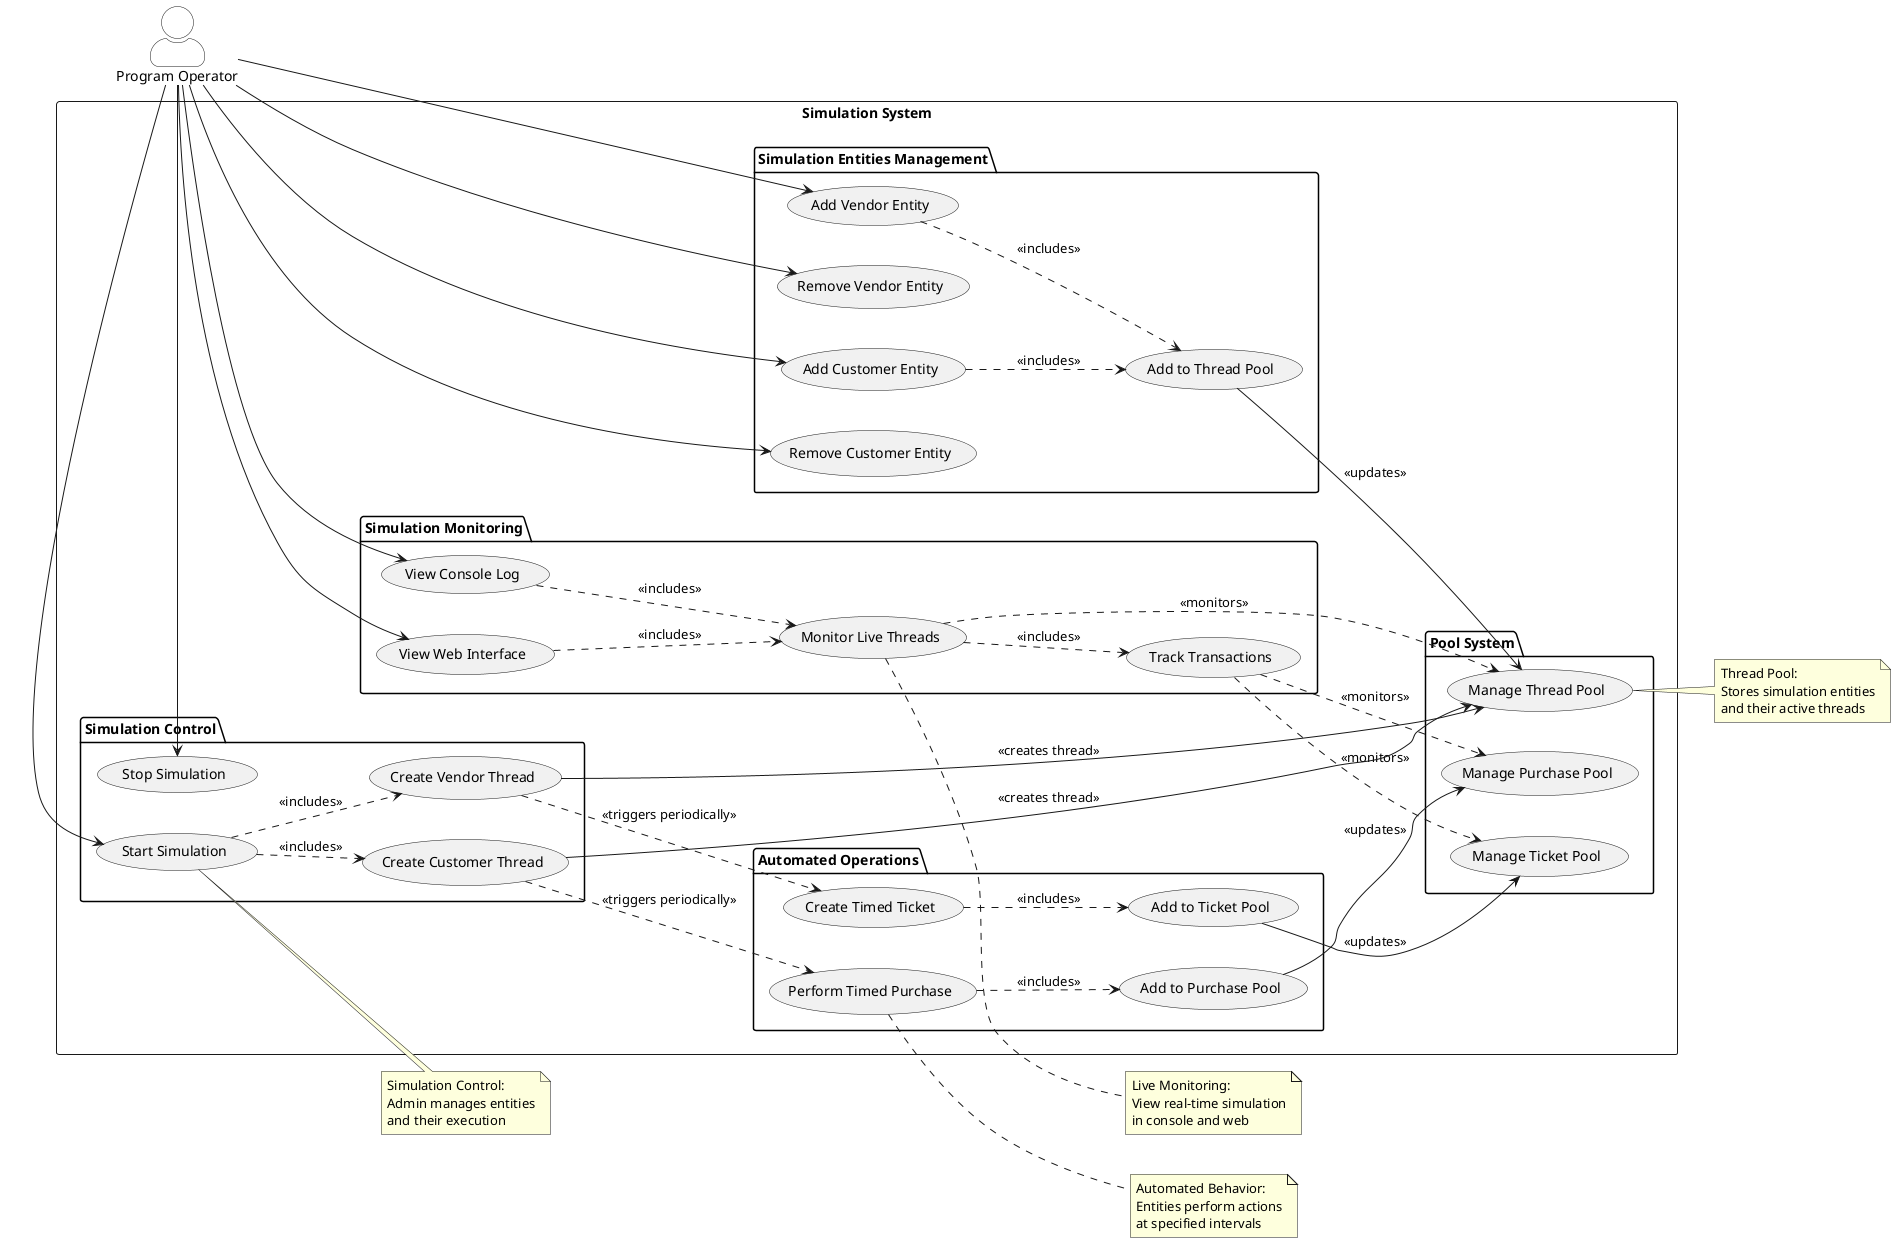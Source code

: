 @startuml
skinparam packagePadding 10
skinparam nodesep 40
skinparam ranksep 40
skinparam actorStyle awesome
left to right direction

actor "Program Operator" as admin #white

rectangle "Simulation System" {
    package "Simulation Entities Management" {
        usecase "Add Customer Entity" as UC1
        usecase "Remove Customer Entity" as UC2
        usecase "Add Vendor Entity" as UC3
        usecase "Remove Vendor Entity" as UC4
        usecase "Add to Thread Pool" as UCT1
    }

    package "Simulation Control" {
        usecase "Start Simulation" as SS
        usecase "Stop Simulation" as STS
        usecase "Create Customer Thread" as CCT
        usecase "Create Vendor Thread" as CVT
    }

    package "Simulation Monitoring" {
        usecase "View Console Log" as VCL
        usecase "View Web Interface" as VWI
        usecase "Monitor Live Threads" as MLT
        usecase "Track Transactions" as TT
    }

    package "Automated Operations" {
        usecase "Perform Timed Purchase" as PTP
        usecase "Add to Purchase Pool" as APP
        usecase "Create Timed Ticket" as CTT
        usecase "Add to Ticket Pool" as ATP
    }

    package "Pool System" {
        usecase "Manage Thread Pool" as TP
        usecase "Manage Purchase Pool" as PP
        usecase "Manage Ticket Pool" as TKP
    }
}

' Admin relationships (placed closer)
admin -right-> UC1
admin -right-> UC2
admin -right-> UC3
admin -right-> UC4
admin -right-> SS
admin -right-> STS
admin -right-> VCL
admin -right-> VWI

' Monitoring relationships
VCL ..> MLT : <<includes>>
VWI ..> MLT : <<includes>>
MLT ..> TT : <<includes>>
TT ..> PP : <<monitors>>
TT ..> TKP : <<monitors>>
MLT ..> TP : <<monitors>>

' Thread Creation relationships
SS ..> CCT : <<includes>>
SS ..> CVT : <<includes>>
CCT ..> PTP : <<triggers periodically>>
CVT ..> CTT : <<triggers periodically>>

' Include relationships
UC1 ..> UCT1 : <<includes>>
UC3 ..> UCT1 : <<includes>>
PTP ..> APP : <<includes>>
CTT ..> ATP : <<includes>>

' Pool relationships
UCT1 --> TP : <<updates>>
CCT --> TP : <<creates thread>>
CVT --> TP : <<creates thread>>
APP --> PP : <<updates>>
ATP --> TKP : <<updates>>

note right of TP
    Thread Pool:
    Stores simulation entities
    and their active threads
end note

note right of PTP
    Automated Behavior:
    Entities perform actions
    at specified intervals
end note

note right of SS
    Simulation Control:
    Admin manages entities
    and their execution
end note

note right of MLT
    Live Monitoring:
    View real-time simulation
    in console and web
end note
@enduml